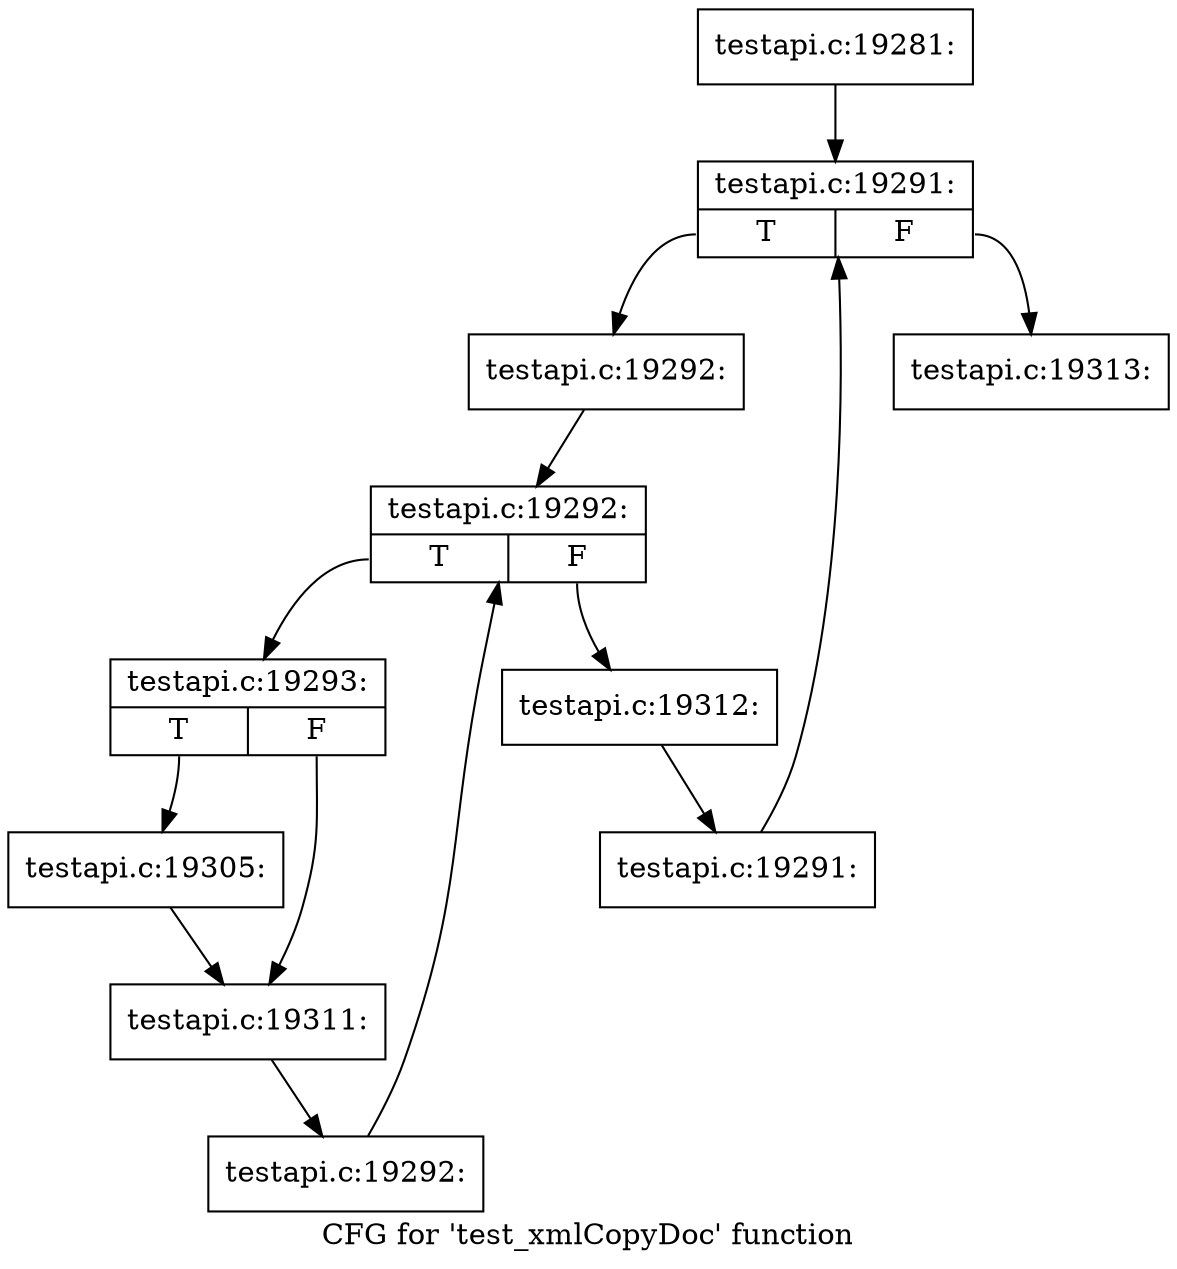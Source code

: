 digraph "CFG for 'test_xmlCopyDoc' function" {
	label="CFG for 'test_xmlCopyDoc' function";

	Node0x4b4b340 [shape=record,label="{testapi.c:19281:}"];
	Node0x4b4b340 -> Node0x4b58630;
	Node0x4b58630 [shape=record,label="{testapi.c:19291:|{<s0>T|<s1>F}}"];
	Node0x4b58630:s0 -> Node0x4b58910;
	Node0x4b58630:s1 -> Node0x4b58490;
	Node0x4b58910 [shape=record,label="{testapi.c:19292:}"];
	Node0x4b58910 -> Node0x4b58d00;
	Node0x4b58d00 [shape=record,label="{testapi.c:19292:|{<s0>T|<s1>F}}"];
	Node0x4b58d00:s0 -> Node0x4b58f80;
	Node0x4b58d00:s1 -> Node0x4b58be0;
	Node0x4b58f80 [shape=record,label="{testapi.c:19293:|{<s0>T|<s1>F}}"];
	Node0x4b58f80:s0 -> Node0x4b5a0d0;
	Node0x4b58f80:s1 -> Node0x4b5aa90;
	Node0x4b5a0d0 [shape=record,label="{testapi.c:19305:}"];
	Node0x4b5a0d0 -> Node0x4b5aa90;
	Node0x4b5aa90 [shape=record,label="{testapi.c:19311:}"];
	Node0x4b5aa90 -> Node0x4b58ef0;
	Node0x4b58ef0 [shape=record,label="{testapi.c:19292:}"];
	Node0x4b58ef0 -> Node0x4b58d00;
	Node0x4b58be0 [shape=record,label="{testapi.c:19312:}"];
	Node0x4b58be0 -> Node0x4b58880;
	Node0x4b58880 [shape=record,label="{testapi.c:19291:}"];
	Node0x4b58880 -> Node0x4b58630;
	Node0x4b58490 [shape=record,label="{testapi.c:19313:}"];
}
